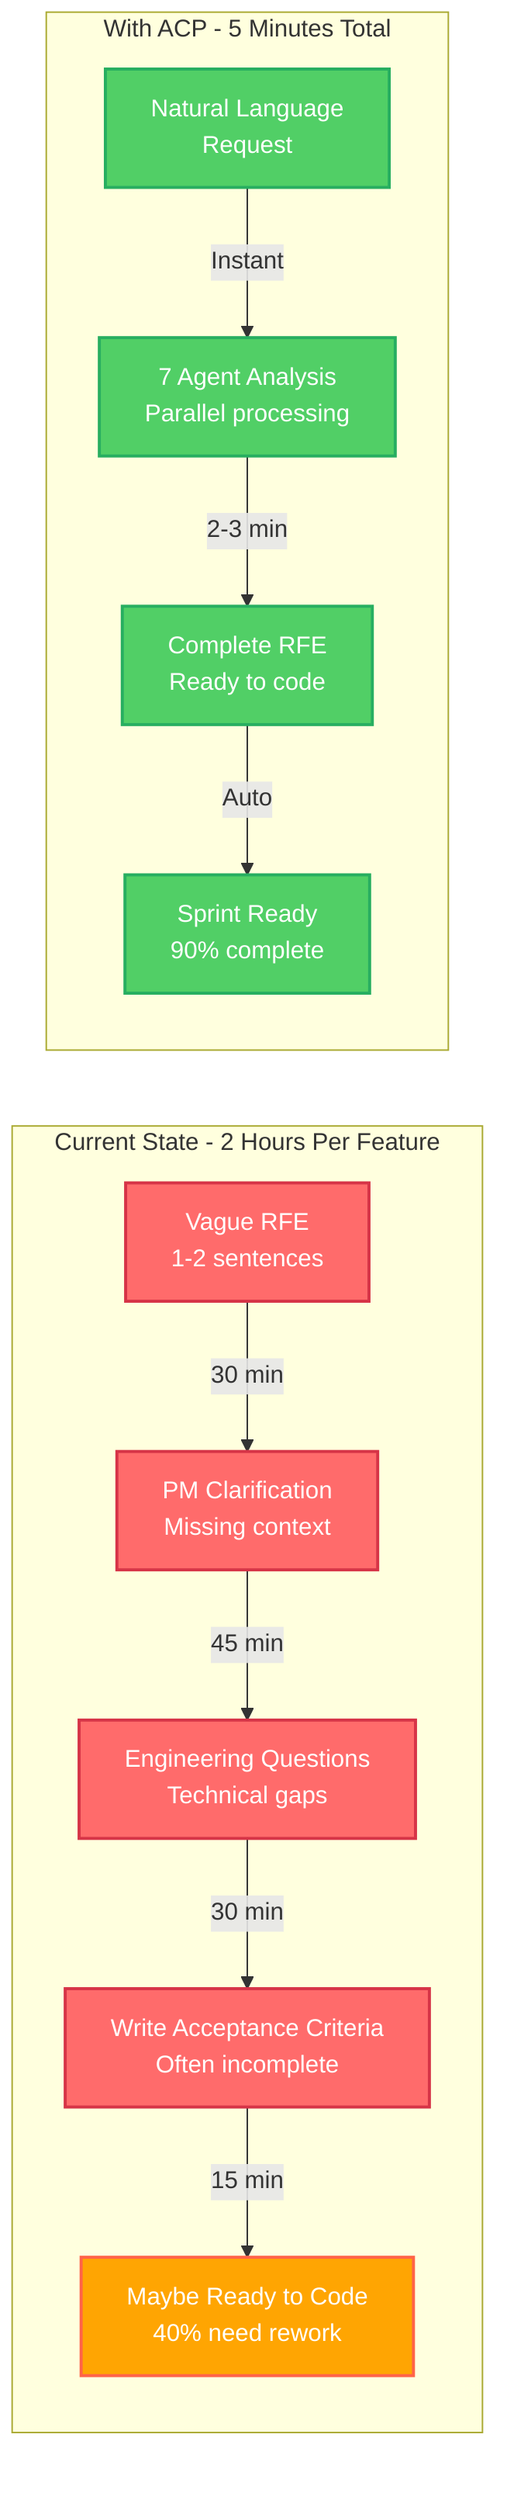 graph LR
    subgraph "Current State - 2 Hours Per Feature"
        A[Vague RFE<br/>1-2 sentences] -->|30 min| B[PM Clarification<br/>Missing context]
        B -->|45 min| C[Engineering Questions<br/>Technical gaps]
        C -->|30 min| D[Write Acceptance Criteria<br/>Often incomplete]
        D -->|15 min| E[Maybe Ready to Code<br/>40% need rework]
    end
    
    subgraph "With ACP - 5 Minutes Total"
        F[Natural Language<br/>Request] -->|Instant| G[7 Agent Analysis<br/>Parallel processing]
        G -->|2-3 min| H[Complete RFE<br/>Ready to code]
        H -->|Auto| I[Sprint Ready<br/>90% complete]
    end
    
    style A fill:#ff6b6b,stroke:#d63447,stroke-width:2px,color:#fff
    style B fill:#ff6b6b,stroke:#d63447,stroke-width:2px,color:#fff
    style C fill:#ff6b6b,stroke:#d63447,stroke-width:2px,color:#fff
    style D fill:#ff6b6b,stroke:#d63447,stroke-width:2px,color:#fff
    style E fill:#ffa502,stroke:#ff6348,stroke-width:2px,color:#fff
    
    style F fill:#51cf66,stroke:#27ae60,stroke-width:2px,color:#fff
    style G fill:#51cf66,stroke:#27ae60,stroke-width:2px,color:#fff
    style H fill:#51cf66,stroke:#27ae60,stroke-width:2px,color:#fff
    style I fill:#51cf66,stroke:#27ae60,stroke-width:2px,color:#fff